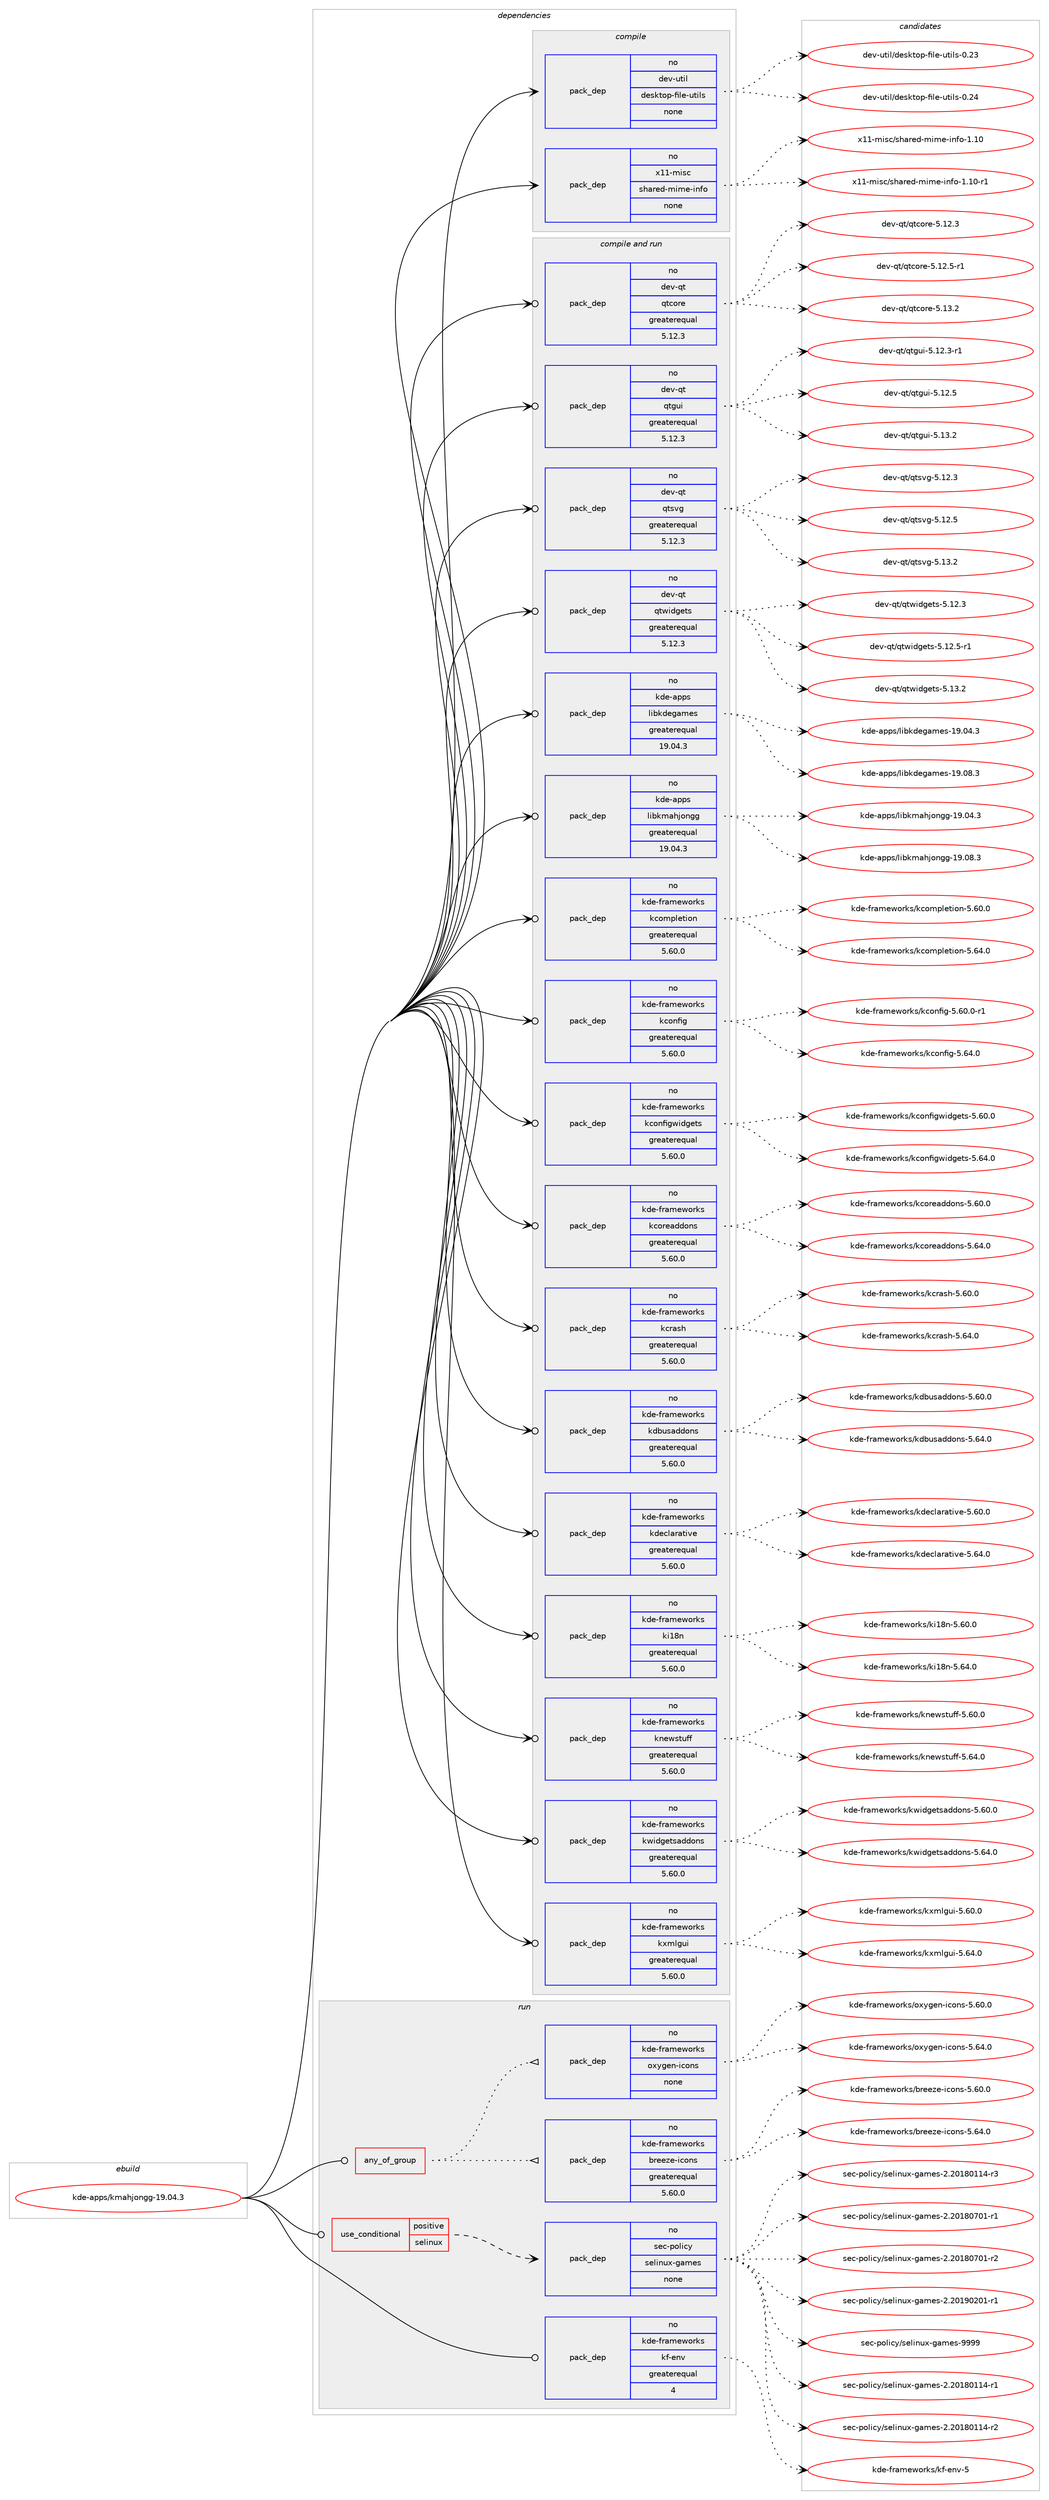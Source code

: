 digraph prolog {

# *************
# Graph options
# *************

newrank=true;
concentrate=true;
compound=true;
graph [rankdir=LR,fontname=Helvetica,fontsize=10,ranksep=1.5];#, ranksep=2.5, nodesep=0.2];
edge  [arrowhead=vee];
node  [fontname=Helvetica,fontsize=10];

# **********
# The ebuild
# **********

subgraph cluster_leftcol {
color=gray;
rank=same;
label=<<i>ebuild</i>>;
id [label="kde-apps/kmahjongg-19.04.3", color=red, width=4, href="../kde-apps/kmahjongg-19.04.3.svg"];
}

# ****************
# The dependencies
# ****************

subgraph cluster_midcol {
color=gray;
label=<<i>dependencies</i>>;
subgraph cluster_compile {
fillcolor="#eeeeee";
style=filled;
label=<<i>compile</i>>;
subgraph pack557851 {
dependency757465 [label=<<TABLE BORDER="0" CELLBORDER="1" CELLSPACING="0" CELLPADDING="4" WIDTH="220"><TR><TD ROWSPAN="6" CELLPADDING="30">pack_dep</TD></TR><TR><TD WIDTH="110">no</TD></TR><TR><TD>dev-util</TD></TR><TR><TD>desktop-file-utils</TD></TR><TR><TD>none</TD></TR><TR><TD></TD></TR></TABLE>>, shape=none, color=blue];
}
id:e -> dependency757465:w [weight=20,style="solid",arrowhead="vee"];
subgraph pack557852 {
dependency757466 [label=<<TABLE BORDER="0" CELLBORDER="1" CELLSPACING="0" CELLPADDING="4" WIDTH="220"><TR><TD ROWSPAN="6" CELLPADDING="30">pack_dep</TD></TR><TR><TD WIDTH="110">no</TD></TR><TR><TD>x11-misc</TD></TR><TR><TD>shared-mime-info</TD></TR><TR><TD>none</TD></TR><TR><TD></TD></TR></TABLE>>, shape=none, color=blue];
}
id:e -> dependency757466:w [weight=20,style="solid",arrowhead="vee"];
}
subgraph cluster_compileandrun {
fillcolor="#eeeeee";
style=filled;
label=<<i>compile and run</i>>;
subgraph pack557853 {
dependency757467 [label=<<TABLE BORDER="0" CELLBORDER="1" CELLSPACING="0" CELLPADDING="4" WIDTH="220"><TR><TD ROWSPAN="6" CELLPADDING="30">pack_dep</TD></TR><TR><TD WIDTH="110">no</TD></TR><TR><TD>dev-qt</TD></TR><TR><TD>qtcore</TD></TR><TR><TD>greaterequal</TD></TR><TR><TD>5.12.3</TD></TR></TABLE>>, shape=none, color=blue];
}
id:e -> dependency757467:w [weight=20,style="solid",arrowhead="odotvee"];
subgraph pack557854 {
dependency757468 [label=<<TABLE BORDER="0" CELLBORDER="1" CELLSPACING="0" CELLPADDING="4" WIDTH="220"><TR><TD ROWSPAN="6" CELLPADDING="30">pack_dep</TD></TR><TR><TD WIDTH="110">no</TD></TR><TR><TD>dev-qt</TD></TR><TR><TD>qtgui</TD></TR><TR><TD>greaterequal</TD></TR><TR><TD>5.12.3</TD></TR></TABLE>>, shape=none, color=blue];
}
id:e -> dependency757468:w [weight=20,style="solid",arrowhead="odotvee"];
subgraph pack557855 {
dependency757469 [label=<<TABLE BORDER="0" CELLBORDER="1" CELLSPACING="0" CELLPADDING="4" WIDTH="220"><TR><TD ROWSPAN="6" CELLPADDING="30">pack_dep</TD></TR><TR><TD WIDTH="110">no</TD></TR><TR><TD>dev-qt</TD></TR><TR><TD>qtsvg</TD></TR><TR><TD>greaterequal</TD></TR><TR><TD>5.12.3</TD></TR></TABLE>>, shape=none, color=blue];
}
id:e -> dependency757469:w [weight=20,style="solid",arrowhead="odotvee"];
subgraph pack557856 {
dependency757470 [label=<<TABLE BORDER="0" CELLBORDER="1" CELLSPACING="0" CELLPADDING="4" WIDTH="220"><TR><TD ROWSPAN="6" CELLPADDING="30">pack_dep</TD></TR><TR><TD WIDTH="110">no</TD></TR><TR><TD>dev-qt</TD></TR><TR><TD>qtwidgets</TD></TR><TR><TD>greaterequal</TD></TR><TR><TD>5.12.3</TD></TR></TABLE>>, shape=none, color=blue];
}
id:e -> dependency757470:w [weight=20,style="solid",arrowhead="odotvee"];
subgraph pack557857 {
dependency757471 [label=<<TABLE BORDER="0" CELLBORDER="1" CELLSPACING="0" CELLPADDING="4" WIDTH="220"><TR><TD ROWSPAN="6" CELLPADDING="30">pack_dep</TD></TR><TR><TD WIDTH="110">no</TD></TR><TR><TD>kde-apps</TD></TR><TR><TD>libkdegames</TD></TR><TR><TD>greaterequal</TD></TR><TR><TD>19.04.3</TD></TR></TABLE>>, shape=none, color=blue];
}
id:e -> dependency757471:w [weight=20,style="solid",arrowhead="odotvee"];
subgraph pack557858 {
dependency757472 [label=<<TABLE BORDER="0" CELLBORDER="1" CELLSPACING="0" CELLPADDING="4" WIDTH="220"><TR><TD ROWSPAN="6" CELLPADDING="30">pack_dep</TD></TR><TR><TD WIDTH="110">no</TD></TR><TR><TD>kde-apps</TD></TR><TR><TD>libkmahjongg</TD></TR><TR><TD>greaterequal</TD></TR><TR><TD>19.04.3</TD></TR></TABLE>>, shape=none, color=blue];
}
id:e -> dependency757472:w [weight=20,style="solid",arrowhead="odotvee"];
subgraph pack557859 {
dependency757473 [label=<<TABLE BORDER="0" CELLBORDER="1" CELLSPACING="0" CELLPADDING="4" WIDTH="220"><TR><TD ROWSPAN="6" CELLPADDING="30">pack_dep</TD></TR><TR><TD WIDTH="110">no</TD></TR><TR><TD>kde-frameworks</TD></TR><TR><TD>kcompletion</TD></TR><TR><TD>greaterequal</TD></TR><TR><TD>5.60.0</TD></TR></TABLE>>, shape=none, color=blue];
}
id:e -> dependency757473:w [weight=20,style="solid",arrowhead="odotvee"];
subgraph pack557860 {
dependency757474 [label=<<TABLE BORDER="0" CELLBORDER="1" CELLSPACING="0" CELLPADDING="4" WIDTH="220"><TR><TD ROWSPAN="6" CELLPADDING="30">pack_dep</TD></TR><TR><TD WIDTH="110">no</TD></TR><TR><TD>kde-frameworks</TD></TR><TR><TD>kconfig</TD></TR><TR><TD>greaterequal</TD></TR><TR><TD>5.60.0</TD></TR></TABLE>>, shape=none, color=blue];
}
id:e -> dependency757474:w [weight=20,style="solid",arrowhead="odotvee"];
subgraph pack557861 {
dependency757475 [label=<<TABLE BORDER="0" CELLBORDER="1" CELLSPACING="0" CELLPADDING="4" WIDTH="220"><TR><TD ROWSPAN="6" CELLPADDING="30">pack_dep</TD></TR><TR><TD WIDTH="110">no</TD></TR><TR><TD>kde-frameworks</TD></TR><TR><TD>kconfigwidgets</TD></TR><TR><TD>greaterequal</TD></TR><TR><TD>5.60.0</TD></TR></TABLE>>, shape=none, color=blue];
}
id:e -> dependency757475:w [weight=20,style="solid",arrowhead="odotvee"];
subgraph pack557862 {
dependency757476 [label=<<TABLE BORDER="0" CELLBORDER="1" CELLSPACING="0" CELLPADDING="4" WIDTH="220"><TR><TD ROWSPAN="6" CELLPADDING="30">pack_dep</TD></TR><TR><TD WIDTH="110">no</TD></TR><TR><TD>kde-frameworks</TD></TR><TR><TD>kcoreaddons</TD></TR><TR><TD>greaterequal</TD></TR><TR><TD>5.60.0</TD></TR></TABLE>>, shape=none, color=blue];
}
id:e -> dependency757476:w [weight=20,style="solid",arrowhead="odotvee"];
subgraph pack557863 {
dependency757477 [label=<<TABLE BORDER="0" CELLBORDER="1" CELLSPACING="0" CELLPADDING="4" WIDTH="220"><TR><TD ROWSPAN="6" CELLPADDING="30">pack_dep</TD></TR><TR><TD WIDTH="110">no</TD></TR><TR><TD>kde-frameworks</TD></TR><TR><TD>kcrash</TD></TR><TR><TD>greaterequal</TD></TR><TR><TD>5.60.0</TD></TR></TABLE>>, shape=none, color=blue];
}
id:e -> dependency757477:w [weight=20,style="solid",arrowhead="odotvee"];
subgraph pack557864 {
dependency757478 [label=<<TABLE BORDER="0" CELLBORDER="1" CELLSPACING="0" CELLPADDING="4" WIDTH="220"><TR><TD ROWSPAN="6" CELLPADDING="30">pack_dep</TD></TR><TR><TD WIDTH="110">no</TD></TR><TR><TD>kde-frameworks</TD></TR><TR><TD>kdbusaddons</TD></TR><TR><TD>greaterequal</TD></TR><TR><TD>5.60.0</TD></TR></TABLE>>, shape=none, color=blue];
}
id:e -> dependency757478:w [weight=20,style="solid",arrowhead="odotvee"];
subgraph pack557865 {
dependency757479 [label=<<TABLE BORDER="0" CELLBORDER="1" CELLSPACING="0" CELLPADDING="4" WIDTH="220"><TR><TD ROWSPAN="6" CELLPADDING="30">pack_dep</TD></TR><TR><TD WIDTH="110">no</TD></TR><TR><TD>kde-frameworks</TD></TR><TR><TD>kdeclarative</TD></TR><TR><TD>greaterequal</TD></TR><TR><TD>5.60.0</TD></TR></TABLE>>, shape=none, color=blue];
}
id:e -> dependency757479:w [weight=20,style="solid",arrowhead="odotvee"];
subgraph pack557866 {
dependency757480 [label=<<TABLE BORDER="0" CELLBORDER="1" CELLSPACING="0" CELLPADDING="4" WIDTH="220"><TR><TD ROWSPAN="6" CELLPADDING="30">pack_dep</TD></TR><TR><TD WIDTH="110">no</TD></TR><TR><TD>kde-frameworks</TD></TR><TR><TD>ki18n</TD></TR><TR><TD>greaterequal</TD></TR><TR><TD>5.60.0</TD></TR></TABLE>>, shape=none, color=blue];
}
id:e -> dependency757480:w [weight=20,style="solid",arrowhead="odotvee"];
subgraph pack557867 {
dependency757481 [label=<<TABLE BORDER="0" CELLBORDER="1" CELLSPACING="0" CELLPADDING="4" WIDTH="220"><TR><TD ROWSPAN="6" CELLPADDING="30">pack_dep</TD></TR><TR><TD WIDTH="110">no</TD></TR><TR><TD>kde-frameworks</TD></TR><TR><TD>knewstuff</TD></TR><TR><TD>greaterequal</TD></TR><TR><TD>5.60.0</TD></TR></TABLE>>, shape=none, color=blue];
}
id:e -> dependency757481:w [weight=20,style="solid",arrowhead="odotvee"];
subgraph pack557868 {
dependency757482 [label=<<TABLE BORDER="0" CELLBORDER="1" CELLSPACING="0" CELLPADDING="4" WIDTH="220"><TR><TD ROWSPAN="6" CELLPADDING="30">pack_dep</TD></TR><TR><TD WIDTH="110">no</TD></TR><TR><TD>kde-frameworks</TD></TR><TR><TD>kwidgetsaddons</TD></TR><TR><TD>greaterequal</TD></TR><TR><TD>5.60.0</TD></TR></TABLE>>, shape=none, color=blue];
}
id:e -> dependency757482:w [weight=20,style="solid",arrowhead="odotvee"];
subgraph pack557869 {
dependency757483 [label=<<TABLE BORDER="0" CELLBORDER="1" CELLSPACING="0" CELLPADDING="4" WIDTH="220"><TR><TD ROWSPAN="6" CELLPADDING="30">pack_dep</TD></TR><TR><TD WIDTH="110">no</TD></TR><TR><TD>kde-frameworks</TD></TR><TR><TD>kxmlgui</TD></TR><TR><TD>greaterequal</TD></TR><TR><TD>5.60.0</TD></TR></TABLE>>, shape=none, color=blue];
}
id:e -> dependency757483:w [weight=20,style="solid",arrowhead="odotvee"];
}
subgraph cluster_run {
fillcolor="#eeeeee";
style=filled;
label=<<i>run</i>>;
subgraph any12478 {
dependency757484 [label=<<TABLE BORDER="0" CELLBORDER="1" CELLSPACING="0" CELLPADDING="4"><TR><TD CELLPADDING="10">any_of_group</TD></TR></TABLE>>, shape=none, color=red];subgraph pack557870 {
dependency757485 [label=<<TABLE BORDER="0" CELLBORDER="1" CELLSPACING="0" CELLPADDING="4" WIDTH="220"><TR><TD ROWSPAN="6" CELLPADDING="30">pack_dep</TD></TR><TR><TD WIDTH="110">no</TD></TR><TR><TD>kde-frameworks</TD></TR><TR><TD>breeze-icons</TD></TR><TR><TD>greaterequal</TD></TR><TR><TD>5.60.0</TD></TR></TABLE>>, shape=none, color=blue];
}
dependency757484:e -> dependency757485:w [weight=20,style="dotted",arrowhead="oinv"];
subgraph pack557871 {
dependency757486 [label=<<TABLE BORDER="0" CELLBORDER="1" CELLSPACING="0" CELLPADDING="4" WIDTH="220"><TR><TD ROWSPAN="6" CELLPADDING="30">pack_dep</TD></TR><TR><TD WIDTH="110">no</TD></TR><TR><TD>kde-frameworks</TD></TR><TR><TD>oxygen-icons</TD></TR><TR><TD>none</TD></TR><TR><TD></TD></TR></TABLE>>, shape=none, color=blue];
}
dependency757484:e -> dependency757486:w [weight=20,style="dotted",arrowhead="oinv"];
}
id:e -> dependency757484:w [weight=20,style="solid",arrowhead="odot"];
subgraph cond186730 {
dependency757487 [label=<<TABLE BORDER="0" CELLBORDER="1" CELLSPACING="0" CELLPADDING="4"><TR><TD ROWSPAN="3" CELLPADDING="10">use_conditional</TD></TR><TR><TD>positive</TD></TR><TR><TD>selinux</TD></TR></TABLE>>, shape=none, color=red];
subgraph pack557872 {
dependency757488 [label=<<TABLE BORDER="0" CELLBORDER="1" CELLSPACING="0" CELLPADDING="4" WIDTH="220"><TR><TD ROWSPAN="6" CELLPADDING="30">pack_dep</TD></TR><TR><TD WIDTH="110">no</TD></TR><TR><TD>sec-policy</TD></TR><TR><TD>selinux-games</TD></TR><TR><TD>none</TD></TR><TR><TD></TD></TR></TABLE>>, shape=none, color=blue];
}
dependency757487:e -> dependency757488:w [weight=20,style="dashed",arrowhead="vee"];
}
id:e -> dependency757487:w [weight=20,style="solid",arrowhead="odot"];
subgraph pack557873 {
dependency757489 [label=<<TABLE BORDER="0" CELLBORDER="1" CELLSPACING="0" CELLPADDING="4" WIDTH="220"><TR><TD ROWSPAN="6" CELLPADDING="30">pack_dep</TD></TR><TR><TD WIDTH="110">no</TD></TR><TR><TD>kde-frameworks</TD></TR><TR><TD>kf-env</TD></TR><TR><TD>greaterequal</TD></TR><TR><TD>4</TD></TR></TABLE>>, shape=none, color=blue];
}
id:e -> dependency757489:w [weight=20,style="solid",arrowhead="odot"];
}
}

# **************
# The candidates
# **************

subgraph cluster_choices {
rank=same;
color=gray;
label=<<i>candidates</i>>;

subgraph choice557851 {
color=black;
nodesep=1;
choice100101118451171161051084710010111510711611111245102105108101451171161051081154548465051 [label="dev-util/desktop-file-utils-0.23", color=red, width=4,href="../dev-util/desktop-file-utils-0.23.svg"];
choice100101118451171161051084710010111510711611111245102105108101451171161051081154548465052 [label="dev-util/desktop-file-utils-0.24", color=red, width=4,href="../dev-util/desktop-file-utils-0.24.svg"];
dependency757465:e -> choice100101118451171161051084710010111510711611111245102105108101451171161051081154548465051:w [style=dotted,weight="100"];
dependency757465:e -> choice100101118451171161051084710010111510711611111245102105108101451171161051081154548465052:w [style=dotted,weight="100"];
}
subgraph choice557852 {
color=black;
nodesep=1;
choice12049494510910511599471151049711410110045109105109101451051101021114549464948 [label="x11-misc/shared-mime-info-1.10", color=red, width=4,href="../x11-misc/shared-mime-info-1.10.svg"];
choice120494945109105115994711510497114101100451091051091014510511010211145494649484511449 [label="x11-misc/shared-mime-info-1.10-r1", color=red, width=4,href="../x11-misc/shared-mime-info-1.10-r1.svg"];
dependency757466:e -> choice12049494510910511599471151049711410110045109105109101451051101021114549464948:w [style=dotted,weight="100"];
dependency757466:e -> choice120494945109105115994711510497114101100451091051091014510511010211145494649484511449:w [style=dotted,weight="100"];
}
subgraph choice557853 {
color=black;
nodesep=1;
choice10010111845113116471131169911111410145534649504651 [label="dev-qt/qtcore-5.12.3", color=red, width=4,href="../dev-qt/qtcore-5.12.3.svg"];
choice100101118451131164711311699111114101455346495046534511449 [label="dev-qt/qtcore-5.12.5-r1", color=red, width=4,href="../dev-qt/qtcore-5.12.5-r1.svg"];
choice10010111845113116471131169911111410145534649514650 [label="dev-qt/qtcore-5.13.2", color=red, width=4,href="../dev-qt/qtcore-5.13.2.svg"];
dependency757467:e -> choice10010111845113116471131169911111410145534649504651:w [style=dotted,weight="100"];
dependency757467:e -> choice100101118451131164711311699111114101455346495046534511449:w [style=dotted,weight="100"];
dependency757467:e -> choice10010111845113116471131169911111410145534649514650:w [style=dotted,weight="100"];
}
subgraph choice557854 {
color=black;
nodesep=1;
choice1001011184511311647113116103117105455346495046514511449 [label="dev-qt/qtgui-5.12.3-r1", color=red, width=4,href="../dev-qt/qtgui-5.12.3-r1.svg"];
choice100101118451131164711311610311710545534649504653 [label="dev-qt/qtgui-5.12.5", color=red, width=4,href="../dev-qt/qtgui-5.12.5.svg"];
choice100101118451131164711311610311710545534649514650 [label="dev-qt/qtgui-5.13.2", color=red, width=4,href="../dev-qt/qtgui-5.13.2.svg"];
dependency757468:e -> choice1001011184511311647113116103117105455346495046514511449:w [style=dotted,weight="100"];
dependency757468:e -> choice100101118451131164711311610311710545534649504653:w [style=dotted,weight="100"];
dependency757468:e -> choice100101118451131164711311610311710545534649514650:w [style=dotted,weight="100"];
}
subgraph choice557855 {
color=black;
nodesep=1;
choice100101118451131164711311611511810345534649504651 [label="dev-qt/qtsvg-5.12.3", color=red, width=4,href="../dev-qt/qtsvg-5.12.3.svg"];
choice100101118451131164711311611511810345534649504653 [label="dev-qt/qtsvg-5.12.5", color=red, width=4,href="../dev-qt/qtsvg-5.12.5.svg"];
choice100101118451131164711311611511810345534649514650 [label="dev-qt/qtsvg-5.13.2", color=red, width=4,href="../dev-qt/qtsvg-5.13.2.svg"];
dependency757469:e -> choice100101118451131164711311611511810345534649504651:w [style=dotted,weight="100"];
dependency757469:e -> choice100101118451131164711311611511810345534649504653:w [style=dotted,weight="100"];
dependency757469:e -> choice100101118451131164711311611511810345534649514650:w [style=dotted,weight="100"];
}
subgraph choice557856 {
color=black;
nodesep=1;
choice100101118451131164711311611910510010310111611545534649504651 [label="dev-qt/qtwidgets-5.12.3", color=red, width=4,href="../dev-qt/qtwidgets-5.12.3.svg"];
choice1001011184511311647113116119105100103101116115455346495046534511449 [label="dev-qt/qtwidgets-5.12.5-r1", color=red, width=4,href="../dev-qt/qtwidgets-5.12.5-r1.svg"];
choice100101118451131164711311611910510010310111611545534649514650 [label="dev-qt/qtwidgets-5.13.2", color=red, width=4,href="../dev-qt/qtwidgets-5.13.2.svg"];
dependency757470:e -> choice100101118451131164711311611910510010310111611545534649504651:w [style=dotted,weight="100"];
dependency757470:e -> choice1001011184511311647113116119105100103101116115455346495046534511449:w [style=dotted,weight="100"];
dependency757470:e -> choice100101118451131164711311611910510010310111611545534649514650:w [style=dotted,weight="100"];
}
subgraph choice557857 {
color=black;
nodesep=1;
choice10710010145971121121154710810598107100101103971091011154549574648524651 [label="kde-apps/libkdegames-19.04.3", color=red, width=4,href="../kde-apps/libkdegames-19.04.3.svg"];
choice10710010145971121121154710810598107100101103971091011154549574648564651 [label="kde-apps/libkdegames-19.08.3", color=red, width=4,href="../kde-apps/libkdegames-19.08.3.svg"];
dependency757471:e -> choice10710010145971121121154710810598107100101103971091011154549574648524651:w [style=dotted,weight="100"];
dependency757471:e -> choice10710010145971121121154710810598107100101103971091011154549574648564651:w [style=dotted,weight="100"];
}
subgraph choice557858 {
color=black;
nodesep=1;
choice10710010145971121121154710810598107109971041061111101031034549574648524651 [label="kde-apps/libkmahjongg-19.04.3", color=red, width=4,href="../kde-apps/libkmahjongg-19.04.3.svg"];
choice10710010145971121121154710810598107109971041061111101031034549574648564651 [label="kde-apps/libkmahjongg-19.08.3", color=red, width=4,href="../kde-apps/libkmahjongg-19.08.3.svg"];
dependency757472:e -> choice10710010145971121121154710810598107109971041061111101031034549574648524651:w [style=dotted,weight="100"];
dependency757472:e -> choice10710010145971121121154710810598107109971041061111101031034549574648564651:w [style=dotted,weight="100"];
}
subgraph choice557859 {
color=black;
nodesep=1;
choice1071001014510211497109101119111114107115471079911110911210810111610511111045534654484648 [label="kde-frameworks/kcompletion-5.60.0", color=red, width=4,href="../kde-frameworks/kcompletion-5.60.0.svg"];
choice1071001014510211497109101119111114107115471079911110911210810111610511111045534654524648 [label="kde-frameworks/kcompletion-5.64.0", color=red, width=4,href="../kde-frameworks/kcompletion-5.64.0.svg"];
dependency757473:e -> choice1071001014510211497109101119111114107115471079911110911210810111610511111045534654484648:w [style=dotted,weight="100"];
dependency757473:e -> choice1071001014510211497109101119111114107115471079911110911210810111610511111045534654524648:w [style=dotted,weight="100"];
}
subgraph choice557860 {
color=black;
nodesep=1;
choice10710010145102114971091011191111141071154710799111110102105103455346544846484511449 [label="kde-frameworks/kconfig-5.60.0-r1", color=red, width=4,href="../kde-frameworks/kconfig-5.60.0-r1.svg"];
choice1071001014510211497109101119111114107115471079911111010210510345534654524648 [label="kde-frameworks/kconfig-5.64.0", color=red, width=4,href="../kde-frameworks/kconfig-5.64.0.svg"];
dependency757474:e -> choice10710010145102114971091011191111141071154710799111110102105103455346544846484511449:w [style=dotted,weight="100"];
dependency757474:e -> choice1071001014510211497109101119111114107115471079911111010210510345534654524648:w [style=dotted,weight="100"];
}
subgraph choice557861 {
color=black;
nodesep=1;
choice1071001014510211497109101119111114107115471079911111010210510311910510010310111611545534654484648 [label="kde-frameworks/kconfigwidgets-5.60.0", color=red, width=4,href="../kde-frameworks/kconfigwidgets-5.60.0.svg"];
choice1071001014510211497109101119111114107115471079911111010210510311910510010310111611545534654524648 [label="kde-frameworks/kconfigwidgets-5.64.0", color=red, width=4,href="../kde-frameworks/kconfigwidgets-5.64.0.svg"];
dependency757475:e -> choice1071001014510211497109101119111114107115471079911111010210510311910510010310111611545534654484648:w [style=dotted,weight="100"];
dependency757475:e -> choice1071001014510211497109101119111114107115471079911111010210510311910510010310111611545534654524648:w [style=dotted,weight="100"];
}
subgraph choice557862 {
color=black;
nodesep=1;
choice107100101451021149710910111911111410711547107991111141019710010011111011545534654484648 [label="kde-frameworks/kcoreaddons-5.60.0", color=red, width=4,href="../kde-frameworks/kcoreaddons-5.60.0.svg"];
choice107100101451021149710910111911111410711547107991111141019710010011111011545534654524648 [label="kde-frameworks/kcoreaddons-5.64.0", color=red, width=4,href="../kde-frameworks/kcoreaddons-5.64.0.svg"];
dependency757476:e -> choice107100101451021149710910111911111410711547107991111141019710010011111011545534654484648:w [style=dotted,weight="100"];
dependency757476:e -> choice107100101451021149710910111911111410711547107991111141019710010011111011545534654524648:w [style=dotted,weight="100"];
}
subgraph choice557863 {
color=black;
nodesep=1;
choice107100101451021149710910111911111410711547107991149711510445534654484648 [label="kde-frameworks/kcrash-5.60.0", color=red, width=4,href="../kde-frameworks/kcrash-5.60.0.svg"];
choice107100101451021149710910111911111410711547107991149711510445534654524648 [label="kde-frameworks/kcrash-5.64.0", color=red, width=4,href="../kde-frameworks/kcrash-5.64.0.svg"];
dependency757477:e -> choice107100101451021149710910111911111410711547107991149711510445534654484648:w [style=dotted,weight="100"];
dependency757477:e -> choice107100101451021149710910111911111410711547107991149711510445534654524648:w [style=dotted,weight="100"];
}
subgraph choice557864 {
color=black;
nodesep=1;
choice107100101451021149710910111911111410711547107100981171159710010011111011545534654484648 [label="kde-frameworks/kdbusaddons-5.60.0", color=red, width=4,href="../kde-frameworks/kdbusaddons-5.60.0.svg"];
choice107100101451021149710910111911111410711547107100981171159710010011111011545534654524648 [label="kde-frameworks/kdbusaddons-5.64.0", color=red, width=4,href="../kde-frameworks/kdbusaddons-5.64.0.svg"];
dependency757478:e -> choice107100101451021149710910111911111410711547107100981171159710010011111011545534654484648:w [style=dotted,weight="100"];
dependency757478:e -> choice107100101451021149710910111911111410711547107100981171159710010011111011545534654524648:w [style=dotted,weight="100"];
}
subgraph choice557865 {
color=black;
nodesep=1;
choice10710010145102114971091011191111141071154710710010199108971149711610511810145534654484648 [label="kde-frameworks/kdeclarative-5.60.0", color=red, width=4,href="../kde-frameworks/kdeclarative-5.60.0.svg"];
choice10710010145102114971091011191111141071154710710010199108971149711610511810145534654524648 [label="kde-frameworks/kdeclarative-5.64.0", color=red, width=4,href="../kde-frameworks/kdeclarative-5.64.0.svg"];
dependency757479:e -> choice10710010145102114971091011191111141071154710710010199108971149711610511810145534654484648:w [style=dotted,weight="100"];
dependency757479:e -> choice10710010145102114971091011191111141071154710710010199108971149711610511810145534654524648:w [style=dotted,weight="100"];
}
subgraph choice557866 {
color=black;
nodesep=1;
choice107100101451021149710910111911111410711547107105495611045534654484648 [label="kde-frameworks/ki18n-5.60.0", color=red, width=4,href="../kde-frameworks/ki18n-5.60.0.svg"];
choice107100101451021149710910111911111410711547107105495611045534654524648 [label="kde-frameworks/ki18n-5.64.0", color=red, width=4,href="../kde-frameworks/ki18n-5.64.0.svg"];
dependency757480:e -> choice107100101451021149710910111911111410711547107105495611045534654484648:w [style=dotted,weight="100"];
dependency757480:e -> choice107100101451021149710910111911111410711547107105495611045534654524648:w [style=dotted,weight="100"];
}
subgraph choice557867 {
color=black;
nodesep=1;
choice10710010145102114971091011191111141071154710711010111911511611710210245534654484648 [label="kde-frameworks/knewstuff-5.60.0", color=red, width=4,href="../kde-frameworks/knewstuff-5.60.0.svg"];
choice10710010145102114971091011191111141071154710711010111911511611710210245534654524648 [label="kde-frameworks/knewstuff-5.64.0", color=red, width=4,href="../kde-frameworks/knewstuff-5.64.0.svg"];
dependency757481:e -> choice10710010145102114971091011191111141071154710711010111911511611710210245534654484648:w [style=dotted,weight="100"];
dependency757481:e -> choice10710010145102114971091011191111141071154710711010111911511611710210245534654524648:w [style=dotted,weight="100"];
}
subgraph choice557868 {
color=black;
nodesep=1;
choice1071001014510211497109101119111114107115471071191051001031011161159710010011111011545534654484648 [label="kde-frameworks/kwidgetsaddons-5.60.0", color=red, width=4,href="../kde-frameworks/kwidgetsaddons-5.60.0.svg"];
choice1071001014510211497109101119111114107115471071191051001031011161159710010011111011545534654524648 [label="kde-frameworks/kwidgetsaddons-5.64.0", color=red, width=4,href="../kde-frameworks/kwidgetsaddons-5.64.0.svg"];
dependency757482:e -> choice1071001014510211497109101119111114107115471071191051001031011161159710010011111011545534654484648:w [style=dotted,weight="100"];
dependency757482:e -> choice1071001014510211497109101119111114107115471071191051001031011161159710010011111011545534654524648:w [style=dotted,weight="100"];
}
subgraph choice557869 {
color=black;
nodesep=1;
choice10710010145102114971091011191111141071154710712010910810311710545534654484648 [label="kde-frameworks/kxmlgui-5.60.0", color=red, width=4,href="../kde-frameworks/kxmlgui-5.60.0.svg"];
choice10710010145102114971091011191111141071154710712010910810311710545534654524648 [label="kde-frameworks/kxmlgui-5.64.0", color=red, width=4,href="../kde-frameworks/kxmlgui-5.64.0.svg"];
dependency757483:e -> choice10710010145102114971091011191111141071154710712010910810311710545534654484648:w [style=dotted,weight="100"];
dependency757483:e -> choice10710010145102114971091011191111141071154710712010910810311710545534654524648:w [style=dotted,weight="100"];
}
subgraph choice557870 {
color=black;
nodesep=1;
choice10710010145102114971091011191111141071154798114101101122101451059911111011545534654484648 [label="kde-frameworks/breeze-icons-5.60.0", color=red, width=4,href="../kde-frameworks/breeze-icons-5.60.0.svg"];
choice10710010145102114971091011191111141071154798114101101122101451059911111011545534654524648 [label="kde-frameworks/breeze-icons-5.64.0", color=red, width=4,href="../kde-frameworks/breeze-icons-5.64.0.svg"];
dependency757485:e -> choice10710010145102114971091011191111141071154798114101101122101451059911111011545534654484648:w [style=dotted,weight="100"];
dependency757485:e -> choice10710010145102114971091011191111141071154798114101101122101451059911111011545534654524648:w [style=dotted,weight="100"];
}
subgraph choice557871 {
color=black;
nodesep=1;
choice107100101451021149710910111911111410711547111120121103101110451059911111011545534654484648 [label="kde-frameworks/oxygen-icons-5.60.0", color=red, width=4,href="../kde-frameworks/oxygen-icons-5.60.0.svg"];
choice107100101451021149710910111911111410711547111120121103101110451059911111011545534654524648 [label="kde-frameworks/oxygen-icons-5.64.0", color=red, width=4,href="../kde-frameworks/oxygen-icons-5.64.0.svg"];
dependency757486:e -> choice107100101451021149710910111911111410711547111120121103101110451059911111011545534654484648:w [style=dotted,weight="100"];
dependency757486:e -> choice107100101451021149710910111911111410711547111120121103101110451059911111011545534654524648:w [style=dotted,weight="100"];
}
subgraph choice557872 {
color=black;
nodesep=1;
choice11510199451121111081059912147115101108105110117120451039710910111545504650484956484949524511449 [label="sec-policy/selinux-games-2.20180114-r1", color=red, width=4,href="../sec-policy/selinux-games-2.20180114-r1.svg"];
choice11510199451121111081059912147115101108105110117120451039710910111545504650484956484949524511450 [label="sec-policy/selinux-games-2.20180114-r2", color=red, width=4,href="../sec-policy/selinux-games-2.20180114-r2.svg"];
choice11510199451121111081059912147115101108105110117120451039710910111545504650484956484949524511451 [label="sec-policy/selinux-games-2.20180114-r3", color=red, width=4,href="../sec-policy/selinux-games-2.20180114-r3.svg"];
choice11510199451121111081059912147115101108105110117120451039710910111545504650484956485548494511449 [label="sec-policy/selinux-games-2.20180701-r1", color=red, width=4,href="../sec-policy/selinux-games-2.20180701-r1.svg"];
choice11510199451121111081059912147115101108105110117120451039710910111545504650484956485548494511450 [label="sec-policy/selinux-games-2.20180701-r2", color=red, width=4,href="../sec-policy/selinux-games-2.20180701-r2.svg"];
choice11510199451121111081059912147115101108105110117120451039710910111545504650484957485048494511449 [label="sec-policy/selinux-games-2.20190201-r1", color=red, width=4,href="../sec-policy/selinux-games-2.20190201-r1.svg"];
choice1151019945112111108105991214711510110810511011712045103971091011154557575757 [label="sec-policy/selinux-games-9999", color=red, width=4,href="../sec-policy/selinux-games-9999.svg"];
dependency757488:e -> choice11510199451121111081059912147115101108105110117120451039710910111545504650484956484949524511449:w [style=dotted,weight="100"];
dependency757488:e -> choice11510199451121111081059912147115101108105110117120451039710910111545504650484956484949524511450:w [style=dotted,weight="100"];
dependency757488:e -> choice11510199451121111081059912147115101108105110117120451039710910111545504650484956484949524511451:w [style=dotted,weight="100"];
dependency757488:e -> choice11510199451121111081059912147115101108105110117120451039710910111545504650484956485548494511449:w [style=dotted,weight="100"];
dependency757488:e -> choice11510199451121111081059912147115101108105110117120451039710910111545504650484956485548494511450:w [style=dotted,weight="100"];
dependency757488:e -> choice11510199451121111081059912147115101108105110117120451039710910111545504650484957485048494511449:w [style=dotted,weight="100"];
dependency757488:e -> choice1151019945112111108105991214711510110810511011712045103971091011154557575757:w [style=dotted,weight="100"];
}
subgraph choice557873 {
color=black;
nodesep=1;
choice107100101451021149710910111911111410711547107102451011101184553 [label="kde-frameworks/kf-env-5", color=red, width=4,href="../kde-frameworks/kf-env-5.svg"];
dependency757489:e -> choice107100101451021149710910111911111410711547107102451011101184553:w [style=dotted,weight="100"];
}
}

}
